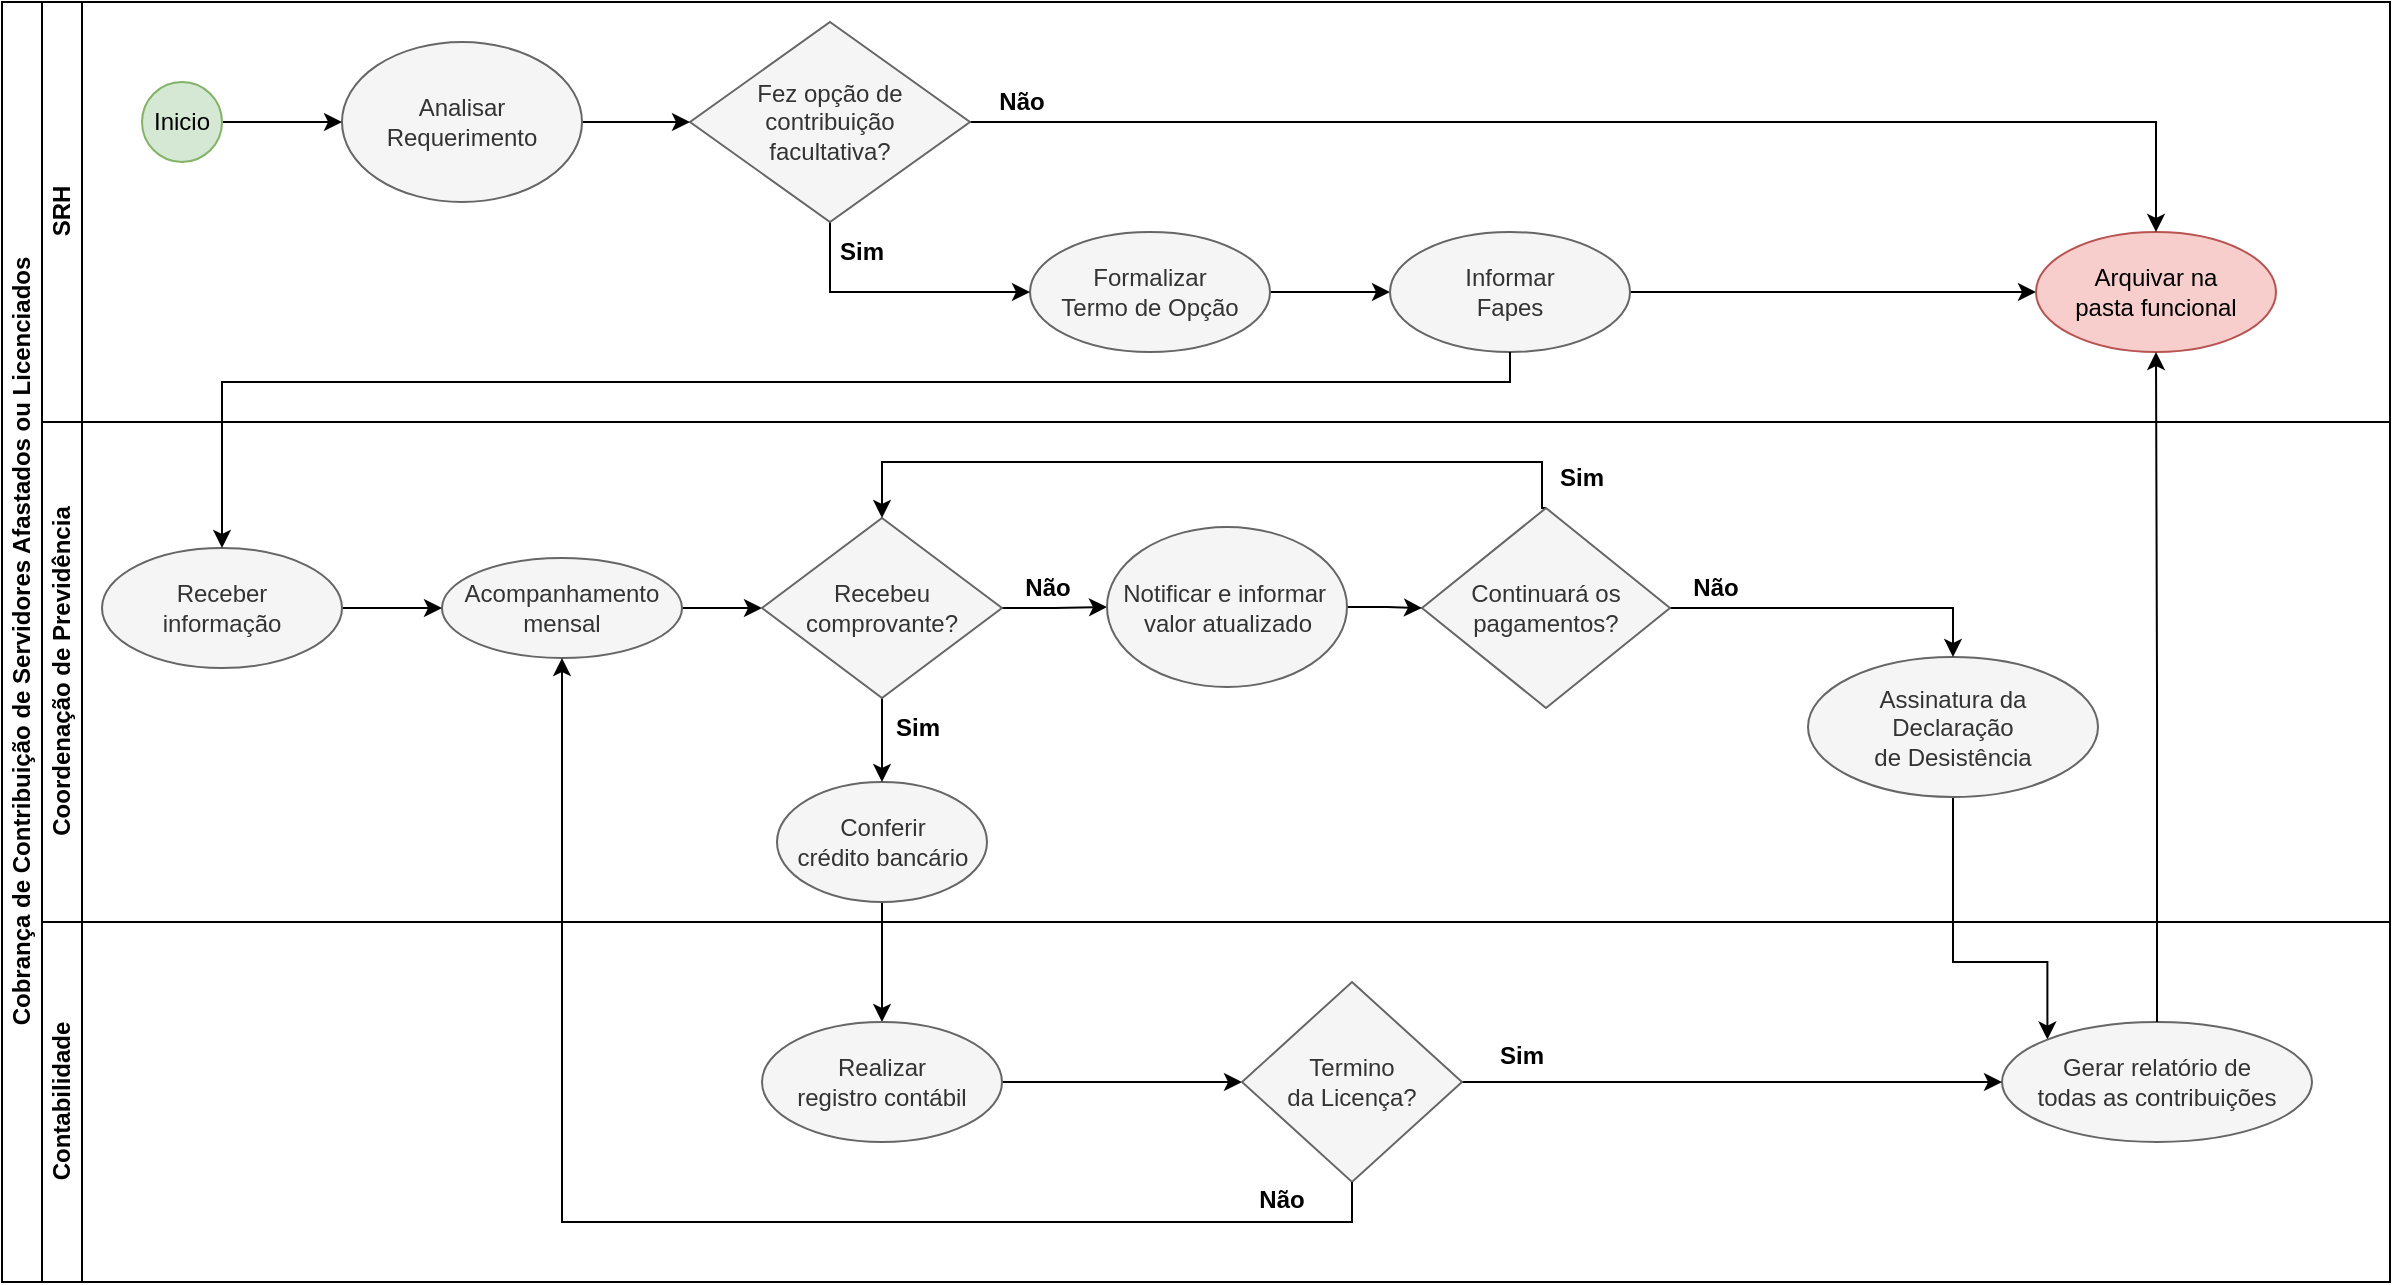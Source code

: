 <mxfile version="20.8.16" type="device"><diagram name="Página-1" id="l37Q24IVZ8yOkLSI_JN-"><mxGraphModel dx="1036" dy="614" grid="1" gridSize="10" guides="1" tooltips="1" connect="1" arrows="1" fold="1" page="1" pageScale="1" pageWidth="827" pageHeight="1169" math="0" shadow="0"><root><mxCell id="0"/><mxCell id="1" parent="0"/><mxCell id="MvxDgEqVquc-xp-ZEuq6-5" value="Cobrança de Contribuição de Servidores Afastados ou Licenciados" style="swimlane;childLayout=stackLayout;resizeParent=1;resizeParentMax=0;horizontal=0;startSize=20;horizontalStack=0;html=1;" parent="1" vertex="1"><mxGeometry y="20" width="1194" height="640" as="geometry"/></mxCell><mxCell id="MvxDgEqVquc-xp-ZEuq6-6" value="SRH" style="swimlane;startSize=20;horizontal=0;html=1;" parent="MvxDgEqVquc-xp-ZEuq6-5" vertex="1"><mxGeometry x="20" width="1174" height="210" as="geometry"/></mxCell><mxCell id="_O740W1WQojqCN1uwi9A-14" value="" style="edgeStyle=orthogonalEdgeStyle;rounded=0;orthogonalLoop=1;jettySize=auto;html=1;" parent="MvxDgEqVquc-xp-ZEuq6-6" source="_O740W1WQojqCN1uwi9A-10" target="_O740W1WQojqCN1uwi9A-13" edge="1"><mxGeometry relative="1" as="geometry"/></mxCell><mxCell id="_O740W1WQojqCN1uwi9A-10" value="Formalizar&lt;br&gt;Termo de Opção" style="ellipse;whiteSpace=wrap;html=1;fillColor=#f5f5f5;fontColor=#333333;strokeColor=#666666;" parent="MvxDgEqVquc-xp-ZEuq6-6" vertex="1"><mxGeometry x="494" y="115" width="120" height="60" as="geometry"/></mxCell><mxCell id="ibAVaPqfBvn6O2W5G7Kh-6" style="edgeStyle=orthogonalEdgeStyle;rounded=0;orthogonalLoop=1;jettySize=auto;html=1;" parent="MvxDgEqVquc-xp-ZEuq6-6" source="_O740W1WQojqCN1uwi9A-13" target="_O740W1WQojqCN1uwi9A-30" edge="1"><mxGeometry relative="1" as="geometry"/></mxCell><mxCell id="_O740W1WQojqCN1uwi9A-13" value="Informar&lt;br&gt;Fapes" style="ellipse;whiteSpace=wrap;html=1;fillColor=#f5f5f5;fontColor=#333333;strokeColor=#666666;" parent="MvxDgEqVquc-xp-ZEuq6-6" vertex="1"><mxGeometry x="674" y="115" width="120" height="60" as="geometry"/></mxCell><mxCell id="_O740W1WQojqCN1uwi9A-30" value="Arquivar na &lt;br&gt;pasta funcional" style="ellipse;whiteSpace=wrap;html=1;fillColor=#f8cecc;strokeColor=#b85450;" parent="MvxDgEqVquc-xp-ZEuq6-6" vertex="1"><mxGeometry x="997" y="115" width="120" height="60" as="geometry"/></mxCell><mxCell id="p05mP-z_Fll3wxopkXUX-7" style="edgeStyle=orthogonalEdgeStyle;rounded=0;orthogonalLoop=1;jettySize=auto;html=1;entryX=0;entryY=0.5;entryDx=0;entryDy=0;exitX=0.5;exitY=1;exitDx=0;exitDy=0;" parent="MvxDgEqVquc-xp-ZEuq6-6" source="p05mP-z_Fll3wxopkXUX-1" target="_O740W1WQojqCN1uwi9A-10" edge="1"><mxGeometry relative="1" as="geometry"><Array as="points"><mxPoint x="394" y="145"/></Array></mxGeometry></mxCell><mxCell id="ibAVaPqfBvn6O2W5G7Kh-2" style="edgeStyle=orthogonalEdgeStyle;rounded=0;orthogonalLoop=1;jettySize=auto;html=1;entryX=0.5;entryY=0;entryDx=0;entryDy=0;" parent="MvxDgEqVquc-xp-ZEuq6-6" source="p05mP-z_Fll3wxopkXUX-1" target="_O740W1WQojqCN1uwi9A-30" edge="1"><mxGeometry relative="1" as="geometry"/></mxCell><mxCell id="p05mP-z_Fll3wxopkXUX-1" value="Fez opção de contribuição &lt;br&gt;facultativa?" style="rhombus;whiteSpace=wrap;html=1;fillColor=#f5f5f5;fontColor=#333333;strokeColor=#666666;" parent="MvxDgEqVquc-xp-ZEuq6-6" vertex="1"><mxGeometry x="324" y="10" width="140" height="100" as="geometry"/></mxCell><mxCell id="p05mP-z_Fll3wxopkXUX-5" value="Sim" style="text;html=1;strokeColor=none;fillColor=none;align=center;verticalAlign=middle;whiteSpace=wrap;rounded=0;fontStyle=1" parent="MvxDgEqVquc-xp-ZEuq6-6" vertex="1"><mxGeometry x="380" y="110" width="60" height="30" as="geometry"/></mxCell><mxCell id="p05mP-z_Fll3wxopkXUX-6" value="Não" style="text;html=1;strokeColor=none;fillColor=none;align=center;verticalAlign=middle;whiteSpace=wrap;rounded=0;fontStyle=1" parent="MvxDgEqVquc-xp-ZEuq6-6" vertex="1"><mxGeometry x="460" y="35" width="60" height="30" as="geometry"/></mxCell><mxCell id="ibAVaPqfBvn6O2W5G7Kh-5" style="edgeStyle=orthogonalEdgeStyle;rounded=0;orthogonalLoop=1;jettySize=auto;html=1;" parent="MvxDgEqVquc-xp-ZEuq6-6" source="ibAVaPqfBvn6O2W5G7Kh-1" target="p05mP-z_Fll3wxopkXUX-1" edge="1"><mxGeometry relative="1" as="geometry"/></mxCell><mxCell id="ibAVaPqfBvn6O2W5G7Kh-1" value="Analisar Requerimento" style="ellipse;whiteSpace=wrap;html=1;fillColor=#f5f5f5;fontColor=#333333;strokeColor=#666666;" parent="MvxDgEqVquc-xp-ZEuq6-6" vertex="1"><mxGeometry x="150" y="20" width="120" height="80" as="geometry"/></mxCell><mxCell id="WtTpapt_qHFoxVLakC_b-2" style="edgeStyle=orthogonalEdgeStyle;rounded=0;orthogonalLoop=1;jettySize=auto;html=1;" parent="MvxDgEqVquc-xp-ZEuq6-6" source="WtTpapt_qHFoxVLakC_b-1" target="ibAVaPqfBvn6O2W5G7Kh-1" edge="1"><mxGeometry relative="1" as="geometry"/></mxCell><mxCell id="WtTpapt_qHFoxVLakC_b-1" value="Inicio" style="ellipse;whiteSpace=wrap;html=1;aspect=fixed;fillColor=#d5e8d4;strokeColor=#82b366;" parent="MvxDgEqVquc-xp-ZEuq6-6" vertex="1"><mxGeometry x="50" y="40" width="40" height="40" as="geometry"/></mxCell><mxCell id="_O740W1WQojqCN1uwi9A-23" style="edgeStyle=orthogonalEdgeStyle;rounded=0;orthogonalLoop=1;jettySize=auto;html=1;" parent="MvxDgEqVquc-xp-ZEuq6-5" source="_O740W1WQojqCN1uwi9A-18" target="_O740W1WQojqCN1uwi9A-22" edge="1"><mxGeometry relative="1" as="geometry"/></mxCell><mxCell id="p05mP-z_Fll3wxopkXUX-15" style="rounded=0;orthogonalLoop=1;jettySize=auto;html=1;exitX=0.5;exitY=1;exitDx=0;exitDy=0;edgeStyle=orthogonalEdgeStyle;entryX=0;entryY=0;entryDx=0;entryDy=0;" parent="MvxDgEqVquc-xp-ZEuq6-5" source="_O740W1WQojqCN1uwi9A-16" target="_O740W1WQojqCN1uwi9A-28" edge="1"><mxGeometry relative="1" as="geometry"><Array as="points"><mxPoint x="976" y="480"/><mxPoint x="1023" y="480"/></Array></mxGeometry></mxCell><mxCell id="MvxDgEqVquc-xp-ZEuq6-8" value="Coordenação de Previdência" style="swimlane;startSize=20;horizontal=0;html=1;" parent="MvxDgEqVquc-xp-ZEuq6-5" vertex="1"><mxGeometry x="20" y="210" width="1174" height="250" as="geometry"><mxRectangle x="20" y="240" width="460" height="30" as="alternateBounds"/></mxGeometry></mxCell><mxCell id="_O740W1WQojqCN1uwi9A-42" style="edgeStyle=orthogonalEdgeStyle;rounded=0;orthogonalLoop=1;jettySize=auto;html=1;" parent="MvxDgEqVquc-xp-ZEuq6-8" source="_O740W1WQojqCN1uwi9A-15" target="_O740W1WQojqCN1uwi9A-40" edge="1"><mxGeometry relative="1" as="geometry"/></mxCell><mxCell id="_O740W1WQojqCN1uwi9A-15" value="Acompanhamento&lt;br&gt;mensal" style="ellipse;whiteSpace=wrap;html=1;fillColor=#f5f5f5;fontColor=#333333;strokeColor=#666666;" parent="MvxDgEqVquc-xp-ZEuq6-8" vertex="1"><mxGeometry x="200" y="68" width="120" height="50" as="geometry"/></mxCell><mxCell id="_O740W1WQojqCN1uwi9A-16" value="Assinatura da &lt;br&gt;Declaração &lt;br&gt;de Desistência" style="ellipse;whiteSpace=wrap;html=1;fillColor=#f5f5f5;fontColor=#333333;strokeColor=#666666;" parent="MvxDgEqVquc-xp-ZEuq6-8" vertex="1"><mxGeometry x="883" y="117.5" width="145" height="70" as="geometry"/></mxCell><mxCell id="_O740W1WQojqCN1uwi9A-18" value="Conferir &lt;br&gt;crédito bancário" style="ellipse;whiteSpace=wrap;html=1;fillColor=#f5f5f5;fontColor=#333333;strokeColor=#666666;" parent="MvxDgEqVquc-xp-ZEuq6-8" vertex="1"><mxGeometry x="367.5" y="180" width="105" height="60" as="geometry"/></mxCell><mxCell id="_O740W1WQojqCN1uwi9A-41" style="edgeStyle=orthogonalEdgeStyle;rounded=0;orthogonalLoop=1;jettySize=auto;html=1;" parent="MvxDgEqVquc-xp-ZEuq6-8" source="_O740W1WQojqCN1uwi9A-40" target="_O740W1WQojqCN1uwi9A-18" edge="1"><mxGeometry relative="1" as="geometry"/></mxCell><mxCell id="ibAVaPqfBvn6O2W5G7Kh-9" style="edgeStyle=orthogonalEdgeStyle;rounded=0;orthogonalLoop=1;jettySize=auto;html=1;" parent="MvxDgEqVquc-xp-ZEuq6-8" source="_O740W1WQojqCN1uwi9A-40" target="ibAVaPqfBvn6O2W5G7Kh-8" edge="1"><mxGeometry relative="1" as="geometry"/></mxCell><mxCell id="_O740W1WQojqCN1uwi9A-40" value="Recebeu comprovante?" style="rhombus;whiteSpace=wrap;html=1;fillColor=#f5f5f5;fontColor=#333333;strokeColor=#666666;" parent="MvxDgEqVquc-xp-ZEuq6-8" vertex="1"><mxGeometry x="360" y="48" width="120" height="90" as="geometry"/></mxCell><mxCell id="_O740W1WQojqCN1uwi9A-44" value="Sim" style="text;html=1;strokeColor=none;fillColor=none;align=center;verticalAlign=middle;whiteSpace=wrap;rounded=0;fontStyle=1" parent="MvxDgEqVquc-xp-ZEuq6-8" vertex="1"><mxGeometry x="407.5" y="138" width="60" height="30" as="geometry"/></mxCell><mxCell id="_O740W1WQojqCN1uwi9A-45" value="Não" style="text;html=1;strokeColor=none;fillColor=none;align=center;verticalAlign=middle;whiteSpace=wrap;rounded=0;fontStyle=1" parent="MvxDgEqVquc-xp-ZEuq6-8" vertex="1"><mxGeometry x="472.5" y="68" width="60" height="30" as="geometry"/></mxCell><mxCell id="ibAVaPqfBvn6O2W5G7Kh-7" style="edgeStyle=orthogonalEdgeStyle;rounded=0;orthogonalLoop=1;jettySize=auto;html=1;" parent="MvxDgEqVquc-xp-ZEuq6-8" source="p05mP-z_Fll3wxopkXUX-8" target="_O740W1WQojqCN1uwi9A-15" edge="1"><mxGeometry relative="1" as="geometry"/></mxCell><mxCell id="p05mP-z_Fll3wxopkXUX-8" value="Receber&lt;br&gt;informação" style="ellipse;whiteSpace=wrap;html=1;fillColor=#f5f5f5;fontColor=#333333;strokeColor=#666666;" parent="MvxDgEqVquc-xp-ZEuq6-8" vertex="1"><mxGeometry x="30" y="63" width="120" height="60" as="geometry"/></mxCell><mxCell id="p05mP-z_Fll3wxopkXUX-14" style="edgeStyle=orthogonalEdgeStyle;rounded=0;orthogonalLoop=1;jettySize=auto;html=1;entryX=0.5;entryY=0;entryDx=0;entryDy=0;" parent="MvxDgEqVquc-xp-ZEuq6-8" source="p05mP-z_Fll3wxopkXUX-11" target="_O740W1WQojqCN1uwi9A-16" edge="1"><mxGeometry relative="1" as="geometry"/></mxCell><mxCell id="ibAVaPqfBvn6O2W5G7Kh-13" style="edgeStyle=orthogonalEdgeStyle;rounded=0;orthogonalLoop=1;jettySize=auto;html=1;entryX=0.5;entryY=0;entryDx=0;entryDy=0;exitX=0.5;exitY=0;exitDx=0;exitDy=0;" parent="MvxDgEqVquc-xp-ZEuq6-8" source="p05mP-z_Fll3wxopkXUX-11" target="_O740W1WQojqCN1uwi9A-40" edge="1"><mxGeometry relative="1" as="geometry"><Array as="points"><mxPoint x="750" y="43"/><mxPoint x="750" y="20"/><mxPoint x="420" y="20"/></Array></mxGeometry></mxCell><mxCell id="p05mP-z_Fll3wxopkXUX-11" value="Continuará os&lt;br&gt;pagamentos?" style="rhombus;whiteSpace=wrap;html=1;fillColor=#f5f5f5;strokeColor=#666666;fontColor=#333333;" parent="MvxDgEqVquc-xp-ZEuq6-8" vertex="1"><mxGeometry x="690" y="43" width="124" height="100" as="geometry"/></mxCell><mxCell id="ibAVaPqfBvn6O2W5G7Kh-10" style="edgeStyle=orthogonalEdgeStyle;rounded=0;orthogonalLoop=1;jettySize=auto;html=1;entryX=0;entryY=0.5;entryDx=0;entryDy=0;" parent="MvxDgEqVquc-xp-ZEuq6-8" source="ibAVaPqfBvn6O2W5G7Kh-8" target="p05mP-z_Fll3wxopkXUX-11" edge="1"><mxGeometry relative="1" as="geometry"/></mxCell><mxCell id="ibAVaPqfBvn6O2W5G7Kh-8" value="Notificar e informar&amp;nbsp;&lt;br&gt;valor atualizado" style="ellipse;whiteSpace=wrap;html=1;fillColor=#f5f5f5;fontColor=#333333;strokeColor=#666666;" parent="MvxDgEqVquc-xp-ZEuq6-8" vertex="1"><mxGeometry x="532.5" y="52.5" width="120" height="80" as="geometry"/></mxCell><mxCell id="ibAVaPqfBvn6O2W5G7Kh-11" value="Não" style="text;html=1;strokeColor=none;fillColor=none;align=center;verticalAlign=middle;whiteSpace=wrap;rounded=0;fontStyle=1" parent="MvxDgEqVquc-xp-ZEuq6-8" vertex="1"><mxGeometry x="807" y="68" width="60" height="30" as="geometry"/></mxCell><mxCell id="ibAVaPqfBvn6O2W5G7Kh-12" value="Sim" style="text;html=1;strokeColor=none;fillColor=none;align=center;verticalAlign=middle;whiteSpace=wrap;rounded=0;fontStyle=1" parent="MvxDgEqVquc-xp-ZEuq6-8" vertex="1"><mxGeometry x="740" y="13" width="60" height="30" as="geometry"/></mxCell><mxCell id="MvxDgEqVquc-xp-ZEuq6-12" value="Contabilidade" style="swimlane;startSize=20;horizontal=0;html=1;" parent="MvxDgEqVquc-xp-ZEuq6-5" vertex="1"><mxGeometry x="20" y="460" width="1174" height="180" as="geometry"/></mxCell><mxCell id="ibAVaPqfBvn6O2W5G7Kh-14" style="edgeStyle=orthogonalEdgeStyle;rounded=0;orthogonalLoop=1;jettySize=auto;html=1;entryX=0;entryY=0.5;entryDx=0;entryDy=0;" parent="MvxDgEqVquc-xp-ZEuq6-12" source="_O740W1WQojqCN1uwi9A-22" target="_O740W1WQojqCN1uwi9A-35" edge="1"><mxGeometry relative="1" as="geometry"/></mxCell><mxCell id="_O740W1WQojqCN1uwi9A-22" value="Realizar &lt;br&gt;registro contábil" style="ellipse;whiteSpace=wrap;html=1;fillColor=#f5f5f5;fontColor=#333333;strokeColor=#666666;" parent="MvxDgEqVquc-xp-ZEuq6-12" vertex="1"><mxGeometry x="360" y="50" width="120" height="60" as="geometry"/></mxCell><mxCell id="_O740W1WQojqCN1uwi9A-28" value="Gerar relatório de &lt;br&gt;todas as contribuições" style="ellipse;whiteSpace=wrap;html=1;fillColor=#f5f5f5;fontColor=#333333;strokeColor=#666666;" parent="MvxDgEqVquc-xp-ZEuq6-12" vertex="1"><mxGeometry x="980" y="50" width="155" height="60" as="geometry"/></mxCell><mxCell id="_O740W1WQojqCN1uwi9A-34" value="Sim" style="text;html=1;strokeColor=none;fillColor=none;align=center;verticalAlign=middle;whiteSpace=wrap;rounded=0;fontStyle=1" parent="MvxDgEqVquc-xp-ZEuq6-12" vertex="1"><mxGeometry x="710" y="52" width="60" height="30" as="geometry"/></mxCell><mxCell id="ibAVaPqfBvn6O2W5G7Kh-15" style="edgeStyle=orthogonalEdgeStyle;rounded=0;orthogonalLoop=1;jettySize=auto;html=1;" parent="MvxDgEqVquc-xp-ZEuq6-12" source="_O740W1WQojqCN1uwi9A-35" target="_O740W1WQojqCN1uwi9A-28" edge="1"><mxGeometry relative="1" as="geometry"/></mxCell><mxCell id="_O740W1WQojqCN1uwi9A-35" value="Termino &lt;br&gt;da Licença?" style="rhombus;whiteSpace=wrap;html=1;fillColor=#f5f5f5;fontColor=#333333;strokeColor=#666666;" parent="MvxDgEqVquc-xp-ZEuq6-12" vertex="1"><mxGeometry x="600" y="30" width="110" height="100" as="geometry"/></mxCell><mxCell id="ibAVaPqfBvn6O2W5G7Kh-17" value="Não" style="text;html=1;strokeColor=none;fillColor=none;align=center;verticalAlign=middle;whiteSpace=wrap;rounded=0;fontStyle=1" parent="MvxDgEqVquc-xp-ZEuq6-12" vertex="1"><mxGeometry x="590" y="124" width="60" height="30" as="geometry"/></mxCell><mxCell id="_O740W1WQojqCN1uwi9A-31" value="" style="edgeStyle=orthogonalEdgeStyle;rounded=0;orthogonalLoop=1;jettySize=auto;html=1;" parent="MvxDgEqVquc-xp-ZEuq6-5" source="_O740W1WQojqCN1uwi9A-28" target="_O740W1WQojqCN1uwi9A-30" edge="1"><mxGeometry relative="1" as="geometry"/></mxCell><mxCell id="p05mP-z_Fll3wxopkXUX-9" style="edgeStyle=orthogonalEdgeStyle;rounded=0;orthogonalLoop=1;jettySize=auto;html=1;entryX=0.5;entryY=0;entryDx=0;entryDy=0;" parent="MvxDgEqVquc-xp-ZEuq6-5" source="_O740W1WQojqCN1uwi9A-13" target="p05mP-z_Fll3wxopkXUX-8" edge="1"><mxGeometry relative="1" as="geometry"><Array as="points"><mxPoint x="754" y="190"/><mxPoint x="110" y="190"/></Array></mxGeometry></mxCell><mxCell id="ibAVaPqfBvn6O2W5G7Kh-16" style="edgeStyle=orthogonalEdgeStyle;rounded=0;orthogonalLoop=1;jettySize=auto;html=1;entryX=0.5;entryY=1;entryDx=0;entryDy=0;" parent="MvxDgEqVquc-xp-ZEuq6-5" source="_O740W1WQojqCN1uwi9A-35" target="_O740W1WQojqCN1uwi9A-15" edge="1"><mxGeometry relative="1" as="geometry"><Array as="points"><mxPoint x="675" y="610"/><mxPoint x="280" y="610"/></Array></mxGeometry></mxCell></root></mxGraphModel></diagram></mxfile>